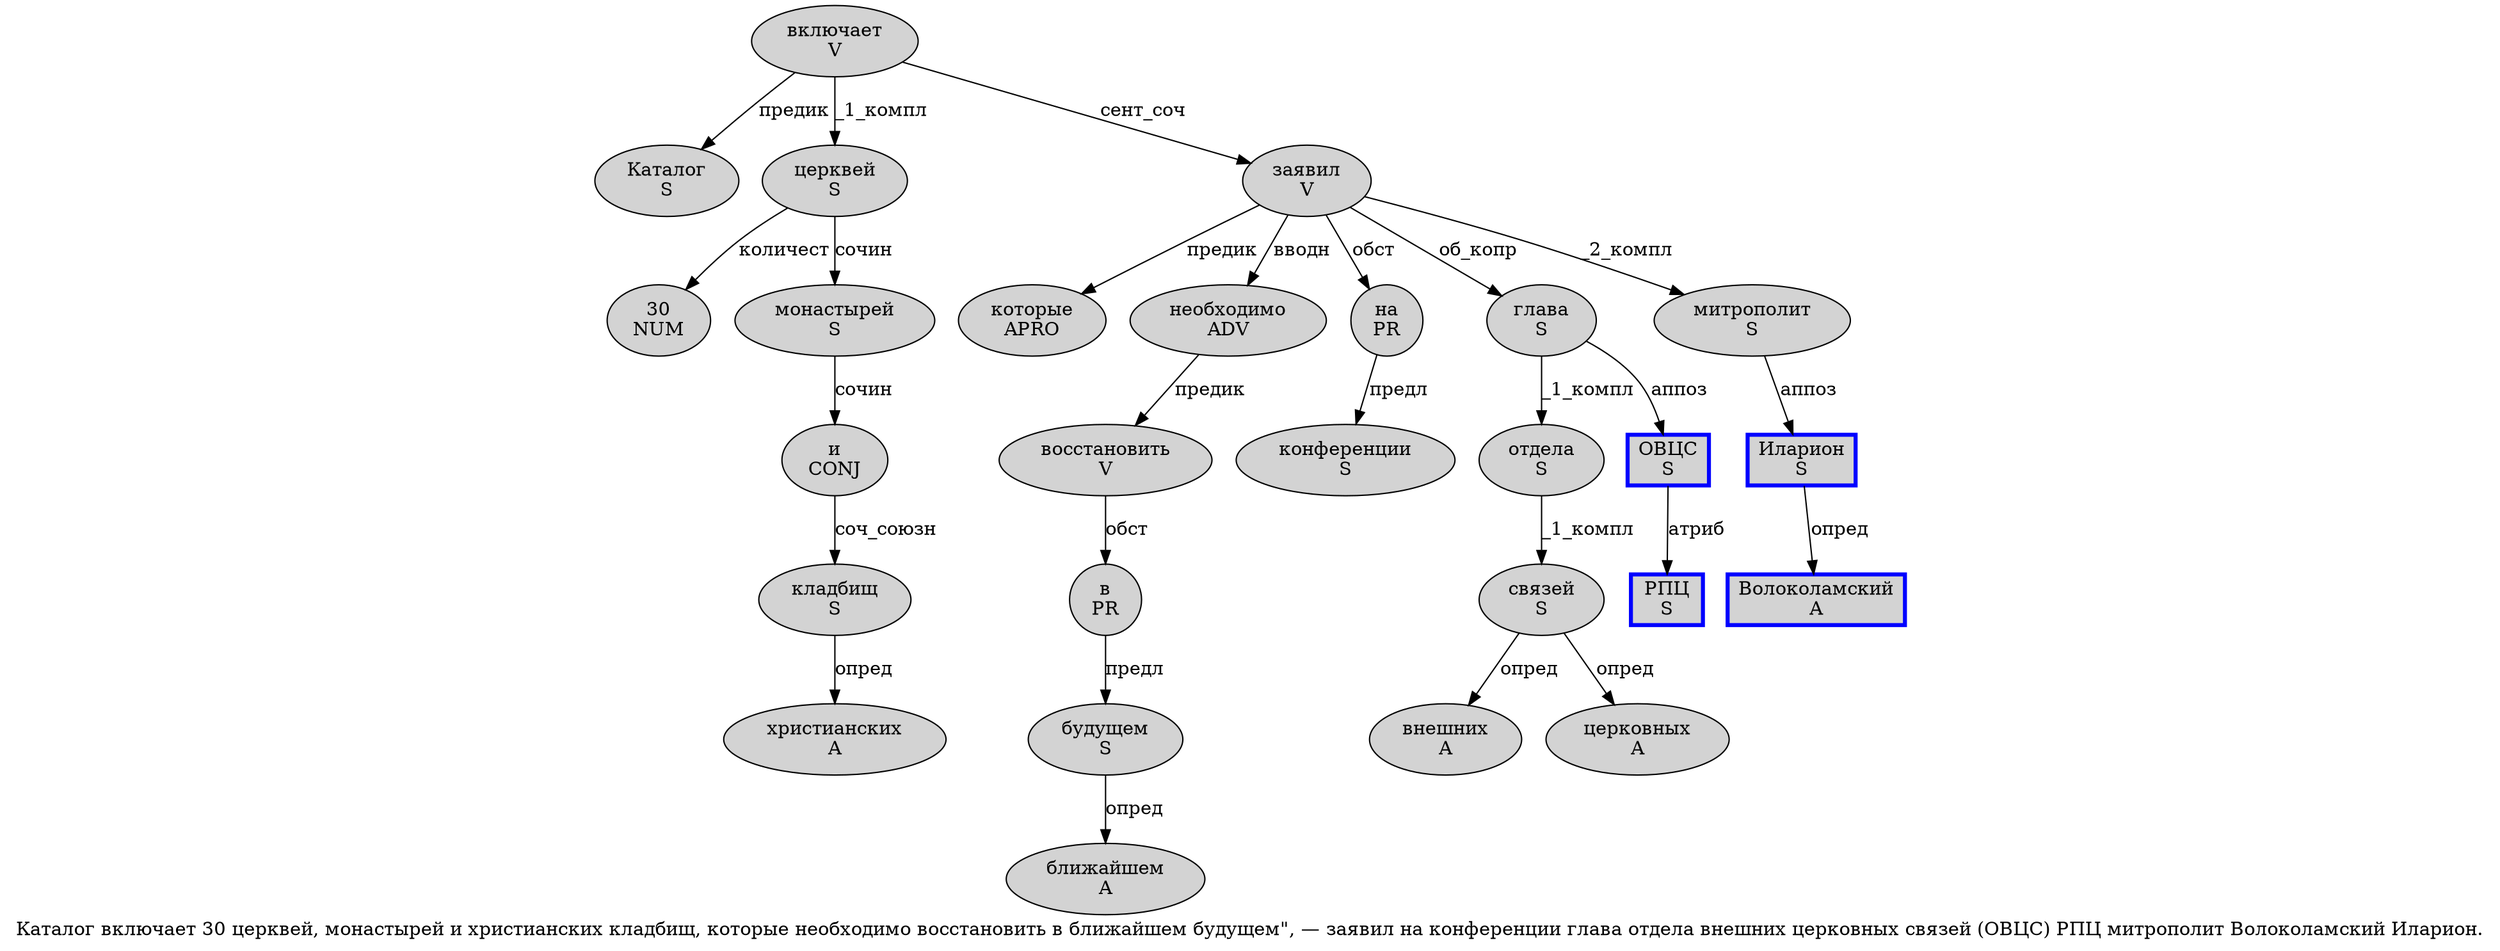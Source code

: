 digraph SENTENCE_491 {
	graph [label="Каталог включает 30 церквей, монастырей и христианских кладбищ, которые необходимо восстановить в ближайшем будущем\", — заявил на конференции глава отдела внешних церковных связей (ОВЦС) РПЦ митрополит Волоколамский Иларион."]
	node [style=filled]
		0 [label="Каталог
S" color="" fillcolor=lightgray penwidth=1 shape=ellipse]
		1 [label="включает
V" color="" fillcolor=lightgray penwidth=1 shape=ellipse]
		2 [label="30
NUM" color="" fillcolor=lightgray penwidth=1 shape=ellipse]
		3 [label="церквей
S" color="" fillcolor=lightgray penwidth=1 shape=ellipse]
		5 [label="монастырей
S" color="" fillcolor=lightgray penwidth=1 shape=ellipse]
		6 [label="и
CONJ" color="" fillcolor=lightgray penwidth=1 shape=ellipse]
		7 [label="христианских
A" color="" fillcolor=lightgray penwidth=1 shape=ellipse]
		8 [label="кладбищ
S" color="" fillcolor=lightgray penwidth=1 shape=ellipse]
		10 [label="которые
APRO" color="" fillcolor=lightgray penwidth=1 shape=ellipse]
		11 [label="необходимо
ADV" color="" fillcolor=lightgray penwidth=1 shape=ellipse]
		12 [label="восстановить
V" color="" fillcolor=lightgray penwidth=1 shape=ellipse]
		13 [label="в
PR" color="" fillcolor=lightgray penwidth=1 shape=ellipse]
		14 [label="ближайшем
A" color="" fillcolor=lightgray penwidth=1 shape=ellipse]
		15 [label="будущем
S" color="" fillcolor=lightgray penwidth=1 shape=ellipse]
		19 [label="заявил
V" color="" fillcolor=lightgray penwidth=1 shape=ellipse]
		20 [label="на
PR" color="" fillcolor=lightgray penwidth=1 shape=ellipse]
		21 [label="конференции
S" color="" fillcolor=lightgray penwidth=1 shape=ellipse]
		22 [label="глава
S" color="" fillcolor=lightgray penwidth=1 shape=ellipse]
		23 [label="отдела
S" color="" fillcolor=lightgray penwidth=1 shape=ellipse]
		24 [label="внешних
A" color="" fillcolor=lightgray penwidth=1 shape=ellipse]
		25 [label="церковных
A" color="" fillcolor=lightgray penwidth=1 shape=ellipse]
		26 [label="связей
S" color="" fillcolor=lightgray penwidth=1 shape=ellipse]
		28 [label="ОВЦС
S" color=blue fillcolor=lightgray penwidth=3 shape=box]
		30 [label="РПЦ
S" color=blue fillcolor=lightgray penwidth=3 shape=box]
		31 [label="митрополит
S" color="" fillcolor=lightgray penwidth=1 shape=ellipse]
		32 [label="Волоколамский
A" color=blue fillcolor=lightgray penwidth=3 shape=box]
		33 [label="Иларион
S" color=blue fillcolor=lightgray penwidth=3 shape=box]
			3 -> 2 [label="количест"]
			3 -> 5 [label="сочин"]
			23 -> 26 [label="_1_компл"]
			28 -> 30 [label="атриб"]
			20 -> 21 [label="предл"]
			19 -> 10 [label="предик"]
			19 -> 11 [label="вводн"]
			19 -> 20 [label="обст"]
			19 -> 22 [label="об_копр"]
			19 -> 31 [label="_2_компл"]
			22 -> 23 [label="_1_компл"]
			22 -> 28 [label="аппоз"]
			13 -> 15 [label="предл"]
			8 -> 7 [label="опред"]
			6 -> 8 [label="соч_союзн"]
			33 -> 32 [label="опред"]
			1 -> 0 [label="предик"]
			1 -> 3 [label="_1_компл"]
			1 -> 19 [label="сент_соч"]
			5 -> 6 [label="сочин"]
			31 -> 33 [label="аппоз"]
			26 -> 24 [label="опред"]
			26 -> 25 [label="опред"]
			12 -> 13 [label="обст"]
			11 -> 12 [label="предик"]
			15 -> 14 [label="опред"]
}